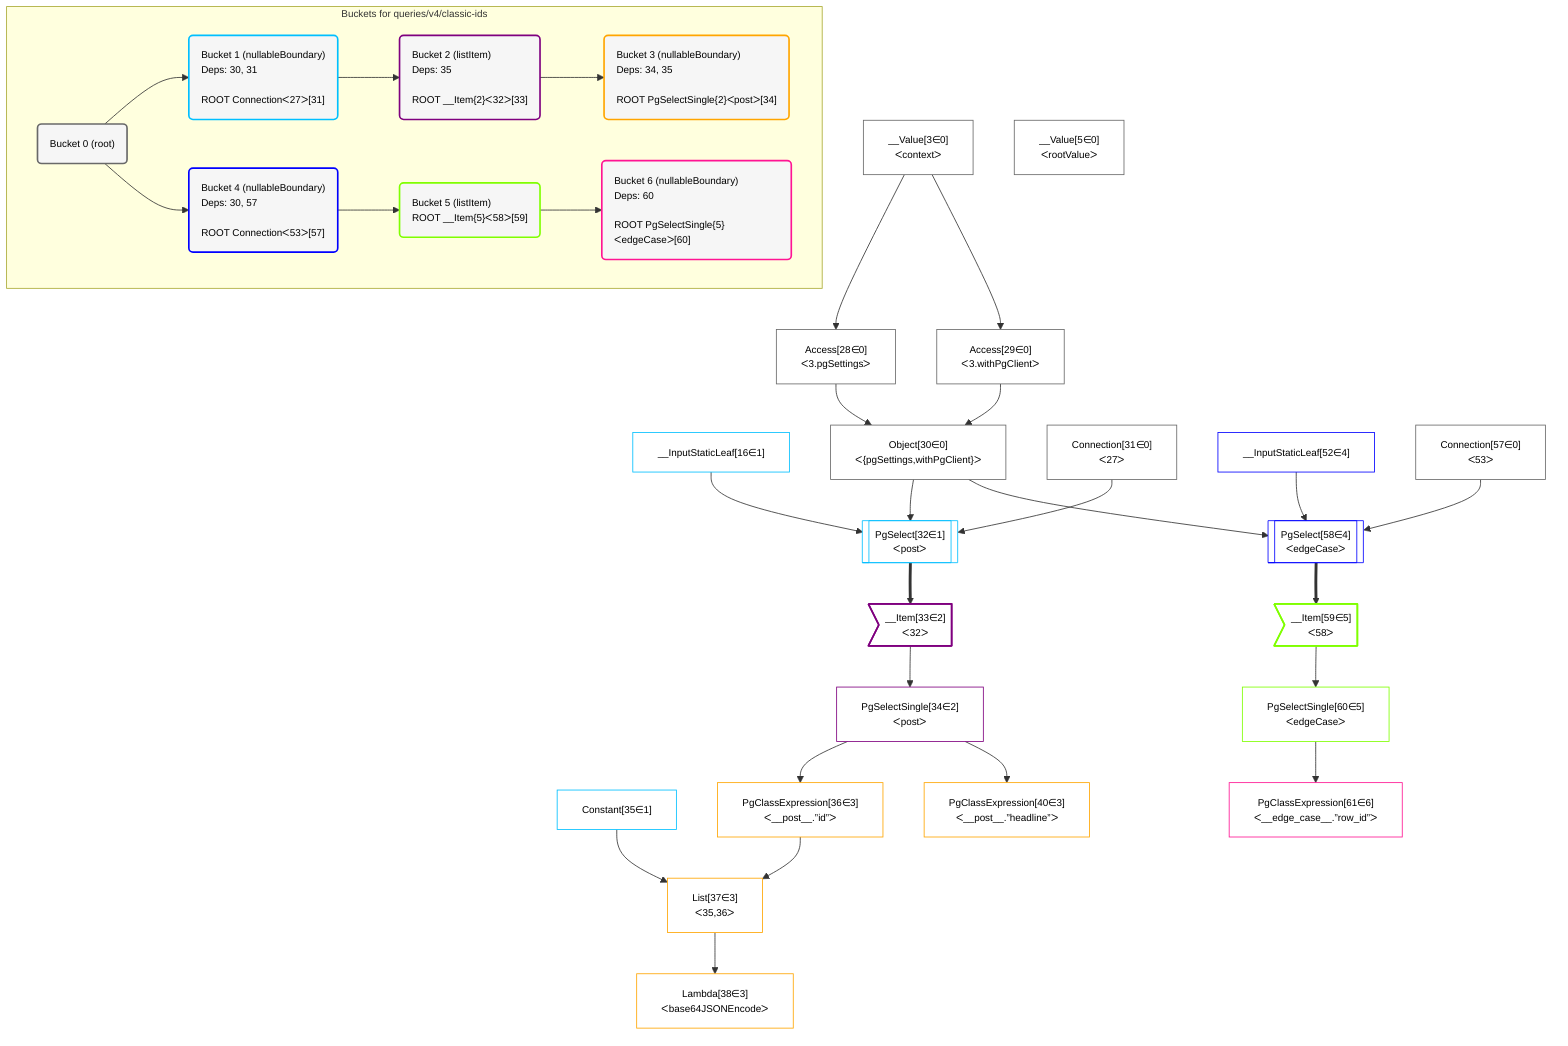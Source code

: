 %%{init: {'themeVariables': { 'fontSize': '12px'}}}%%
graph TD
    classDef path fill:#eee,stroke:#000,color:#000
    classDef plan fill:#fff,stroke-width:1px,color:#000
    classDef itemplan fill:#fff,stroke-width:2px,color:#000
    classDef sideeffectplan fill:#f00,stroke-width:2px,color:#000
    classDef bucket fill:#f6f6f6,color:#000,stroke-width:2px,text-align:left


    %% define steps
    __Value3["__Value[3∈0]<br />ᐸcontextᐳ"]:::plan
    __Value5["__Value[5∈0]<br />ᐸrootValueᐳ"]:::plan
    __InputStaticLeaf16["__InputStaticLeaf[16∈1]"]:::plan
    Access28["Access[28∈0]<br />ᐸ3.pgSettingsᐳ"]:::plan
    Access29["Access[29∈0]<br />ᐸ3.withPgClientᐳ"]:::plan
    Object30["Object[30∈0]<br />ᐸ{pgSettings,withPgClient}ᐳ"]:::plan
    Connection31["Connection[31∈0]<br />ᐸ27ᐳ"]:::plan
    PgSelect32[["PgSelect[32∈1]<br />ᐸpostᐳ"]]:::plan
    __Item33>"__Item[33∈2]<br />ᐸ32ᐳ"]:::itemplan
    PgSelectSingle34["PgSelectSingle[34∈2]<br />ᐸpostᐳ"]:::plan
    Constant35["Constant[35∈1]"]:::plan
    PgClassExpression36["PgClassExpression[36∈3]<br />ᐸ__post__.”id”ᐳ"]:::plan
    List37["List[37∈3]<br />ᐸ35,36ᐳ"]:::plan
    Lambda38["Lambda[38∈3]<br />ᐸbase64JSONEncodeᐳ"]:::plan
    PgClassExpression40["PgClassExpression[40∈3]<br />ᐸ__post__.”headline”ᐳ"]:::plan
    __InputStaticLeaf52["__InputStaticLeaf[52∈4]"]:::plan
    Connection57["Connection[57∈0]<br />ᐸ53ᐳ"]:::plan
    PgSelect58[["PgSelect[58∈4]<br />ᐸedgeCaseᐳ"]]:::plan
    __Item59>"__Item[59∈5]<br />ᐸ58ᐳ"]:::itemplan
    PgSelectSingle60["PgSelectSingle[60∈5]<br />ᐸedgeCaseᐳ"]:::plan
    PgClassExpression61["PgClassExpression[61∈6]<br />ᐸ__edge_case__.”row_id”ᐳ"]:::plan

    %% plan dependencies
    __Value3 --> Access28
    __Value3 --> Access29
    Access28 & Access29 --> Object30
    Object30 & __InputStaticLeaf16 & Connection31 --> PgSelect32
    PgSelect32 ==> __Item33
    __Item33 --> PgSelectSingle34
    PgSelectSingle34 --> PgClassExpression36
    Constant35 & PgClassExpression36 --> List37
    List37 --> Lambda38
    PgSelectSingle34 --> PgClassExpression40
    Object30 & __InputStaticLeaf52 & Connection57 --> PgSelect58
    PgSelect58 ==> __Item59
    __Item59 --> PgSelectSingle60
    PgSelectSingle60 --> PgClassExpression61

    subgraph "Buckets for queries/v4/classic-ids"
    Bucket0("Bucket 0 (root)"):::bucket
    classDef bucket0 stroke:#696969
    class Bucket0,__Value3,__Value5,Access28,Access29,Object30,Connection31,Connection57 bucket0
    Bucket1("Bucket 1 (nullableBoundary)<br />Deps: 30, 31<br /><br />ROOT Connectionᐸ27ᐳ[31]"):::bucket
    classDef bucket1 stroke:#00bfff
    class Bucket1,__InputStaticLeaf16,PgSelect32,Constant35 bucket1
    Bucket2("Bucket 2 (listItem)<br />Deps: 35<br /><br />ROOT __Item{2}ᐸ32ᐳ[33]"):::bucket
    classDef bucket2 stroke:#7f007f
    class Bucket2,__Item33,PgSelectSingle34 bucket2
    Bucket3("Bucket 3 (nullableBoundary)<br />Deps: 34, 35<br /><br />ROOT PgSelectSingle{2}ᐸpostᐳ[34]"):::bucket
    classDef bucket3 stroke:#ffa500
    class Bucket3,PgClassExpression36,List37,Lambda38,PgClassExpression40 bucket3
    Bucket4("Bucket 4 (nullableBoundary)<br />Deps: 30, 57<br /><br />ROOT Connectionᐸ53ᐳ[57]"):::bucket
    classDef bucket4 stroke:#0000ff
    class Bucket4,__InputStaticLeaf52,PgSelect58 bucket4
    Bucket5("Bucket 5 (listItem)<br />ROOT __Item{5}ᐸ58ᐳ[59]"):::bucket
    classDef bucket5 stroke:#7fff00
    class Bucket5,__Item59,PgSelectSingle60 bucket5
    Bucket6("Bucket 6 (nullableBoundary)<br />Deps: 60<br /><br />ROOT PgSelectSingle{5}ᐸedgeCaseᐳ[60]"):::bucket
    classDef bucket6 stroke:#ff1493
    class Bucket6,PgClassExpression61 bucket6
    Bucket0 --> Bucket1 & Bucket4
    Bucket1 --> Bucket2
    Bucket2 --> Bucket3
    Bucket4 --> Bucket5
    Bucket5 --> Bucket6
    end